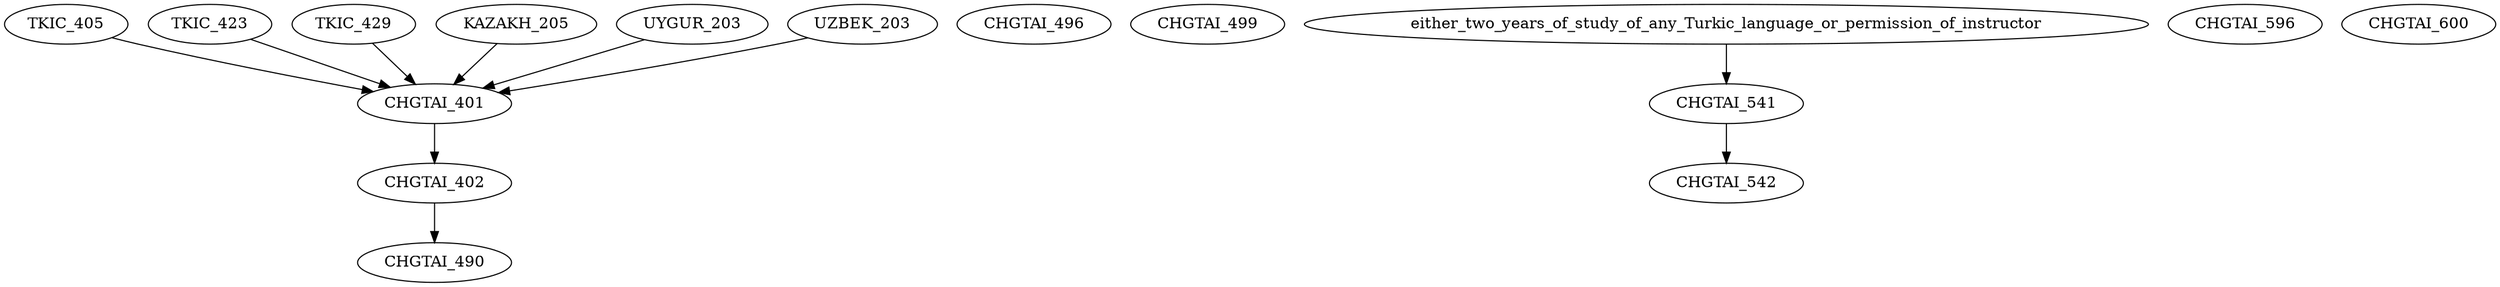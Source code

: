 digraph G {
    edge [color=black];
    TKIC_405 -> CHGTAI_401;
    TKIC_423 -> CHGTAI_401;
    TKIC_429 -> CHGTAI_401;
    KAZAKH_205 -> CHGTAI_401;
    UYGUR_203 -> CHGTAI_401;
    UZBEK_203 -> CHGTAI_401;
    edge [color=black];
    CHGTAI_401 -> CHGTAI_402;
    edge [color=black];
    CHGTAI_402 -> CHGTAI_490;
    CHGTAI_496;
    CHGTAI_499;
    edge [color=black];
    either_two_years_of_study_of_any_Turkic_language_or_permission_of_instructor -> CHGTAI_541;
    edge [color=black];
    CHGTAI_541 -> CHGTAI_542;
    CHGTAI_596;
    CHGTAI_600;
}
